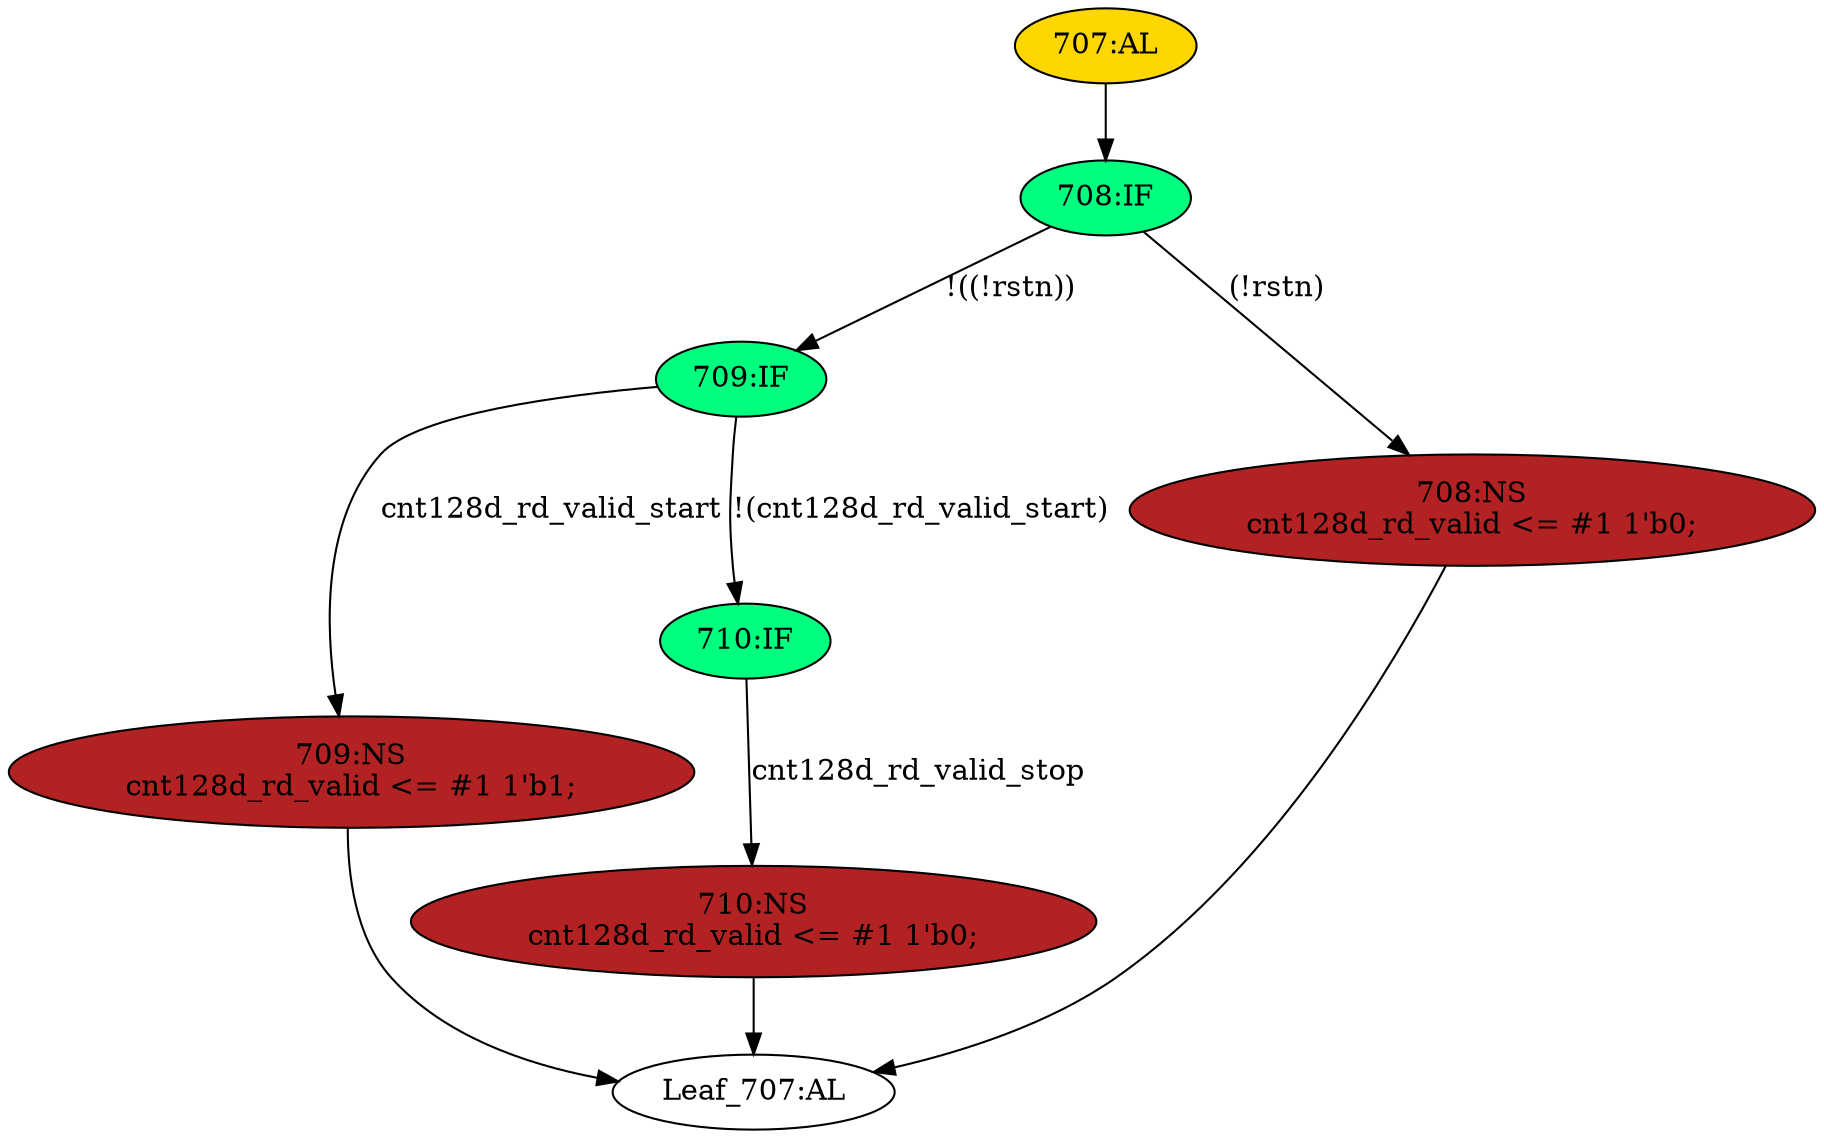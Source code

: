 strict digraph "" {
	node [label="\N"];
	"710:NS"	 [ast="<pyverilog.vparser.ast.NonblockingSubstitution object at 0x7f9d7db6bb90>",
		fillcolor=firebrick,
		label="710:NS
cnt128d_rd_valid <= #1 1'b0;",
		statements="[<pyverilog.vparser.ast.NonblockingSubstitution object at 0x7f9d7db6bb90>]",
		style=filled,
		typ=NonblockingSubstitution];
	"Leaf_707:AL"	 [def_var="['cnt128d_rd_valid']",
		label="Leaf_707:AL"];
	"710:NS" -> "Leaf_707:AL"	 [cond="[]",
		lineno=None];
	"708:IF"	 [ast="<pyverilog.vparser.ast.IfStatement object at 0x7f9d7db6bdd0>",
		fillcolor=springgreen,
		label="708:IF",
		statements="[]",
		style=filled,
		typ=IfStatement];
	"709:IF"	 [ast="<pyverilog.vparser.ast.IfStatement object at 0x7f9d7db6be50>",
		fillcolor=springgreen,
		label="709:IF",
		statements="[]",
		style=filled,
		typ=IfStatement];
	"708:IF" -> "709:IF"	 [cond="['rstn']",
		label="!((!rstn))",
		lineno=708];
	"708:NS"	 [ast="<pyverilog.vparser.ast.NonblockingSubstitution object at 0x7f9d7db95110>",
		fillcolor=firebrick,
		label="708:NS
cnt128d_rd_valid <= #1 1'b0;",
		statements="[<pyverilog.vparser.ast.NonblockingSubstitution object at 0x7f9d7db95110>]",
		style=filled,
		typ=NonblockingSubstitution];
	"708:IF" -> "708:NS"	 [cond="['rstn']",
		label="(!rstn)",
		lineno=708];
	"709:NS"	 [ast="<pyverilog.vparser.ast.NonblockingSubstitution object at 0x7f9d7db6bf90>",
		fillcolor=firebrick,
		label="709:NS
cnt128d_rd_valid <= #1 1'b1;",
		statements="[<pyverilog.vparser.ast.NonblockingSubstitution object at 0x7f9d7db6bf90>]",
		style=filled,
		typ=NonblockingSubstitution];
	"709:IF" -> "709:NS"	 [cond="['cnt128d_rd_valid_start']",
		label=cnt128d_rd_valid_start,
		lineno=709];
	"710:IF"	 [ast="<pyverilog.vparser.ast.IfStatement object at 0x7f9d7db6be90>",
		fillcolor=springgreen,
		label="710:IF",
		statements="[]",
		style=filled,
		typ=IfStatement];
	"709:IF" -> "710:IF"	 [cond="['cnt128d_rd_valid_start']",
		label="!(cnt128d_rd_valid_start)",
		lineno=709];
	"709:NS" -> "Leaf_707:AL"	 [cond="[]",
		lineno=None];
	"710:IF" -> "710:NS"	 [cond="['cnt128d_rd_valid_stop']",
		label=cnt128d_rd_valid_stop,
		lineno=710];
	"708:NS" -> "Leaf_707:AL"	 [cond="[]",
		lineno=None];
	"707:AL"	 [ast="<pyverilog.vparser.ast.Always object at 0x7f9d7db95390>",
		clk_sens=False,
		fillcolor=gold,
		label="707:AL",
		sens="['sclk', 'rstn']",
		statements="[]",
		style=filled,
		typ=Always,
		use_var="['rstn', 'cnt128d_rd_valid_stop', 'cnt128d_rd_valid_start']"];
	"707:AL" -> "708:IF"	 [cond="[]",
		lineno=None];
}
